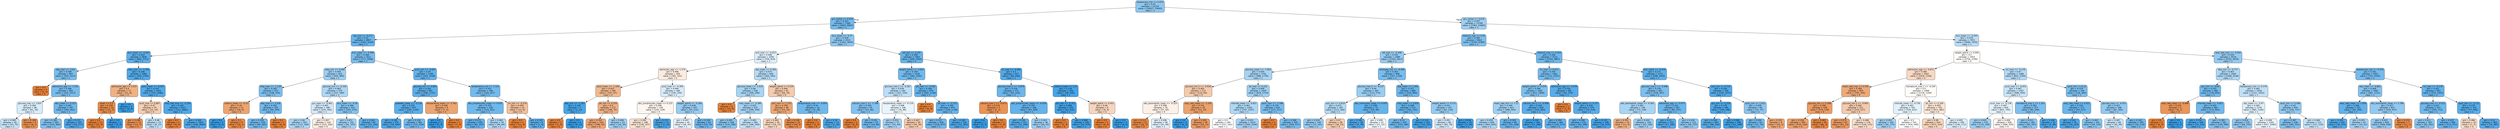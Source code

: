 digraph Tree {
node [shape=box, style="filled, rounded", color="black", fontname="helvetica"] ;
edge [fontname="helvetica"] ;
0 [label="baseexcess_min <= 0.073\ngini = 0.42\nsamples = 21154\nvalue = [10027, 23463]\nclass = 1", fillcolor="#8ec7f0"] ;
1 [label="gcs_verbal <= 0.618\ngini = 0.352\nsamples = 7360\nvalue = [2664, 9003]\nclass = 1", fillcolor="#74baed"] ;
0 -> 1 [labeldistance=2.5, labelangle=45, headlabel="True"] ;
2 [label="sbp_min <= -0.271\ngini = 0.31\nsamples = 4847\nvalue = [1462, 6169]\nclass = 1", fillcolor="#68b4eb"] ;
1 -> 2 ;
3 [label="bun_mean <= -0.443\ngini = 0.263\nsamples = 2836\nvalue = [685, 3721]\nclass = 1", fillcolor="#5dafea"] ;
2 -> 3 ;
4 [label="sbp_max <= -2.62\ngini = 0.369\nsamples = 867\nvalue = [329, 1017]\nclass = 1", fillcolor="#79bded"] ;
3 -> 4 ;
5 [label="gini = 0.0\nsamples = 4\nvalue = [5, 0]\nclass = 0", fillcolor="#e58139"] ;
4 -> 5 ;
6 [label="admission_age <= -1.551\ngini = 0.366\nsamples = 863\nvalue = [324, 1017]\nclass = 1", fillcolor="#78bced"] ;
4 -> 6 ;
7 [label="glucose_max <= 1.825\ngini = 0.494\nsamples = 96\nvalue = [61, 76]\nclass = 1", fillcolor="#d8ecfa"] ;
6 -> 7 ;
8 [label="gini = 0.485\nsamples = 92\nvalue = [53, 75]\nclass = 1", fillcolor="#c5e2f7"] ;
7 -> 8 ;
9 [label="gini = 0.198\nsamples = 4\nvalue = [8, 1]\nclass = 0", fillcolor="#e89152"] ;
7 -> 9 ;
10 [label="wbc_mean <= 0.313\ngini = 0.341\nsamples = 767\nvalue = [263, 941]\nclass = 1", fillcolor="#70b8ec"] ;
6 -> 10 ;
11 [label="gini = 0.385\nsamples = 560\nvalue = [234, 664]\nclass = 1", fillcolor="#7fc0ee"] ;
10 -> 11 ;
12 [label="gini = 0.172\nsamples = 207\nvalue = [29, 277]\nclass = 1", fillcolor="#4ea7e8"] ;
10 -> 12 ;
13 [label="mbp_max <= -1.546\ngini = 0.206\nsamples = 1969\nvalue = [356, 2704]\nclass = 1", fillcolor="#53aae8"] ;
3 -> 13 ;
14 [label="admission_age <= 1.537\ngini = 0.4\nsamples = 17\nvalue = [21, 8]\nclass = 0", fillcolor="#efb184"] ;
13 -> 14 ;
15 [label="asian <= 0.5\ngini = 0.159\nsamples = 14\nvalue = [21, 2]\nclass = 0", fillcolor="#e78d4c"] ;
14 -> 15 ;
16 [label="gini = 0.0\nsamples = 13\nvalue = [21, 0]\nclass = 0", fillcolor="#e58139"] ;
15 -> 16 ;
17 [label="gini = 0.0\nsamples = 1\nvalue = [0, 2]\nclass = 1", fillcolor="#399de5"] ;
15 -> 17 ;
18 [label="gini = 0.0\nsamples = 3\nvalue = [0, 6]\nclass = 1", fillcolor="#399de5"] ;
14 -> 18 ;
19 [label="spo2_mean <= -6.957\ngini = 0.197\nsamples = 1952\nvalue = [335, 2696]\nclass = 1", fillcolor="#52a9e8"] ;
13 -> 19 ;
20 [label="pco2_max <= 0.887\ngini = 0.47\nsamples = 25\nvalue = [23, 14]\nclass = 0", fillcolor="#f5ceb2"] ;
19 -> 20 ;
21 [label="gini = 0.208\nsamples = 12\nvalue = [15, 2]\nclass = 0", fillcolor="#e89253"] ;
20 -> 21 ;
22 [label="gini = 0.48\nsamples = 13\nvalue = [8, 12]\nclass = 1", fillcolor="#bddef6"] ;
20 -> 22 ;
23 [label="resp_rate_max <= -2.229\ngini = 0.187\nsamples = 1927\nvalue = [312, 2682]\nclass = 1", fillcolor="#50a8e8"] ;
19 -> 23 ;
24 [label="gini = 0.0\nsamples = 2\nvalue = [6, 0]\nclass = 0", fillcolor="#e58139"] ;
23 -> 24 ;
25 [label="gini = 0.184\nsamples = 1925\nvalue = [306, 2682]\nclass = 1", fillcolor="#50a8e8"] ;
23 -> 25 ;
26 [label="bun_mean <= -0.394\ngini = 0.366\nsamples = 2011\nvalue = [777, 2448]\nclass = 1", fillcolor="#78bced"] ;
2 -> 26 ;
27 [label="mbp_min <= 0.089\ngini = 0.444\nsamples = 822\nvalue = [445, 890]\nclass = 1", fillcolor="#9ccef2"] ;
26 -> 27 ;
28 [label="mbp_max <= -1.134\ngini = 0.383\nsamples = 252\nvalue = [108, 310]\nclass = 1", fillcolor="#7ebfee"] ;
27 -> 28 ;
29 [label="sodium_mean <= -0.23\ngini = 0.34\nsamples = 11\nvalue = [18, 5]\nclass = 0", fillcolor="#eca470"] ;
28 -> 29 ;
30 [label="gini = 0.0\nsamples = 2\nvalue = [0, 4]\nclass = 1", fillcolor="#399de5"] ;
29 -> 30 ;
31 [label="gini = 0.1\nsamples = 9\nvalue = [18, 1]\nclass = 0", fillcolor="#e68844"] ;
29 -> 31 ;
32 [label="dbp_max <= 3.536\ngini = 0.352\nsamples = 241\nvalue = [90, 305]\nclass = 1", fillcolor="#73baed"] ;
28 -> 32 ;
33 [label="gini = 0.339\nsamples = 239\nvalue = [84, 305]\nclass = 1", fillcolor="#70b8ec"] ;
32 -> 33 ;
34 [label="gini = 0.0\nsamples = 2\nvalue = [6, 0]\nclass = 0", fillcolor="#e58139"] ;
32 -> 34 ;
35 [label="glucose_min <= -0.105\ngini = 0.465\nsamples = 570\nvalue = [337, 580]\nclass = 1", fillcolor="#acd6f4"] ;
27 -> 35 ;
36 [label="gcs_eyes <= -0.461\ngini = 0.491\nsamples = 348\nvalue = [234, 305]\nclass = 1", fillcolor="#d1e8f9"] ;
35 -> 36 ;
37 [label="gini = 0.46\nsamples = 205\nvalue = [112, 200]\nclass = 1", fillcolor="#a8d4f4"] ;
36 -> 37 ;
38 [label="gini = 0.497\nsamples = 143\nvalue = [122, 105]\nclass = 0", fillcolor="#fbede3"] ;
36 -> 38 ;
39 [label="bun_mean <= -0.59\ngini = 0.396\nsamples = 222\nvalue = [103, 275]\nclass = 1", fillcolor="#83c2ef"] ;
35 -> 39 ;
40 [label="gini = 0.451\nsamples = 141\nvalue = [81, 155]\nclass = 1", fillcolor="#a0d0f3"] ;
39 -> 40 ;
41 [label="gini = 0.262\nsamples = 81\nvalue = [22, 120]\nclass = 1", fillcolor="#5dafea"] ;
39 -> 41 ;
42 [label="pco2_min <= -0.007\ngini = 0.29\nsamples = 1189\nvalue = [332, 1558]\nclass = 1", fillcolor="#63b2eb"] ;
26 -> 42 ;
43 [label="glucose_min <= 4.803\ngini = 0.261\nsamples = 841\nvalue = [206, 1131]\nclass = 1", fillcolor="#5dafea"] ;
42 -> 43 ;
44 [label="platelets_mean <= -0.218\ngini = 0.255\nsamples = 837\nvalue = [199, 1129]\nclass = 1", fillcolor="#5caeea"] ;
43 -> 44 ;
45 [label="gini = 0.182\nsamples = 475\nvalue = [78, 690]\nclass = 1", fillcolor="#4fa8e8"] ;
44 -> 45 ;
46 [label="gini = 0.339\nsamples = 362\nvalue = [121, 439]\nclass = 1", fillcolor="#70b8ec"] ;
44 -> 46 ;
47 [label="temperature_mean <= -2.762\ngini = 0.346\nsamples = 4\nvalue = [7, 2]\nclass = 0", fillcolor="#eca572"] ;
43 -> 47 ;
48 [label="gini = 0.0\nsamples = 1\nvalue = [0, 2]\nclass = 1", fillcolor="#399de5"] ;
47 -> 48 ;
49 [label="gini = 0.0\nsamples = 3\nvalue = [7, 0]\nclass = 0", fillcolor="#e58139"] ;
47 -> 49 ;
50 [label="temperature_min <= 1.313\ngini = 0.352\nsamples = 348\nvalue = [126, 427]\nclass = 1", fillcolor="#73baed"] ;
42 -> 50 ;
51 [label="abs_lymphocytes_mean <= 0.025\ngini = 0.335\nsamples = 338\nvalue = [114, 421]\nclass = 1", fillcolor="#6fb8ec"] ;
50 -> 51 ;
52 [label="gini = 0.271\nsamples = 259\nvalue = [65, 337]\nclass = 1", fillcolor="#5fb0ea"] ;
51 -> 52 ;
53 [label="gini = 0.465\nsamples = 79\nvalue = [49, 84]\nclass = 1", fillcolor="#acd6f4"] ;
51 -> 53 ;
54 [label="inr_min <= -0.276\ngini = 0.444\nsamples = 10\nvalue = [12, 6]\nclass = 0", fillcolor="#f2c09c"] ;
50 -> 54 ;
55 [label="gini = 0.0\nsamples = 4\nvalue = [11, 0]\nclass = 0", fillcolor="#e58139"] ;
54 -> 55 ;
56 [label="gini = 0.245\nsamples = 6\nvalue = [1, 6]\nclass = 1", fillcolor="#5aade9"] ;
54 -> 56 ;
57 [label="bun_mean <= -0.37\ngini = 0.418\nsamples = 2513\nvalue = [1202, 2834]\nclass = 1", fillcolor="#8dc7f0"] ;
1 -> 57 ;
58 [label="po2_max <= -0.023\ngini = 0.496\nsamples = 1050\nvalue = [756, 914]\nclass = 1", fillcolor="#ddeefb"] ;
57 -> 58 ;
59 [label="admission_age <= -1.274\ngini = 0.496\nsamples = 450\nvalue = [392, 331]\nclass = 0", fillcolor="#fbebe0"] ;
58 -> 59 ;
60 [label="spo2_mean <= -1.194\ngini = 0.425\nsamples = 184\nvalue = [197, 87]\nclass = 0", fillcolor="#f0b990"] ;
59 -> 60 ;
61 [label="dbp_min <= -1.103\ngini = 0.142\nsamples = 7\nvalue = [1, 12]\nclass = 1", fillcolor="#49a5e7"] ;
60 -> 61 ;
62 [label="gini = 0.0\nsamples = 1\nvalue = [1, 0]\nclass = 0", fillcolor="#e58139"] ;
61 -> 62 ;
63 [label="gini = 0.0\nsamples = 6\nvalue = [0, 12]\nclass = 1", fillcolor="#399de5"] ;
61 -> 63 ;
64 [label="ptt_min <= 0.254\ngini = 0.4\nsamples = 177\nvalue = [196, 75]\nclass = 0", fillcolor="#efb185"] ;
60 -> 64 ;
65 [label="gini = 0.352\nsamples = 154\nvalue = [186, 55]\nclass = 0", fillcolor="#eda674"] ;
64 -> 65 ;
66 [label="gini = 0.444\nsamples = 23\nvalue = [10, 20]\nclass = 1", fillcolor="#9ccef2"] ;
64 -> 66 ;
67 [label="pco2_max <= -0.394\ngini = 0.494\nsamples = 266\nvalue = [195, 244]\nclass = 1", fillcolor="#d7ebfa"] ;
59 -> 67 ;
68 [label="abs_lymphocytes_mean <= 0.125\ngini = 0.499\nsamples = 159\nvalue = [140, 129]\nclass = 0", fillcolor="#fdf5ef"] ;
67 -> 68 ;
69 [label="gini = 0.492\nsamples = 148\nvalue = [138, 107]\nclass = 0", fillcolor="#f9e3d3"] ;
68 -> 69 ;
70 [label="gini = 0.153\nsamples = 11\nvalue = [2, 22]\nclass = 1", fillcolor="#4ba6e7"] ;
68 -> 70 ;
71 [label="weight_admit <= -0.184\ngini = 0.438\nsamples = 107\nvalue = [55, 115]\nclass = 1", fillcolor="#98ccf1"] ;
67 -> 71 ;
72 [label="gini = 0.497\nsamples = 45\nvalue = [36, 42]\nclass = 1", fillcolor="#e3f1fb"] ;
71 -> 72 ;
73 [label="gini = 0.328\nsamples = 62\nvalue = [19, 73]\nclass = 1", fillcolor="#6db7ec"] ;
71 -> 73 ;
74 [label="sbp_mean <= 0.364\ngini = 0.473\nsamples = 600\nvalue = [364, 583]\nclass = 1", fillcolor="#b5daf5"] ;
58 -> 74 ;
75 [label="glucose_mean <= -1.033\ngini = 0.46\nsamples = 538\nvalue = [306, 549]\nclass = 1", fillcolor="#a7d4f3"] ;
74 -> 75 ;
76 [label="gini = 0.0\nsamples = 6\nvalue = [10, 0]\nclass = 0", fillcolor="#e58139"] ;
75 -> 76 ;
77 [label="mbp_mean <= -0.389\ngini = 0.455\nsamples = 532\nvalue = [296, 549]\nclass = 1", fillcolor="#a4d2f3"] ;
75 -> 77 ;
78 [label="gini = 0.405\nsamples = 248\nvalue = [110, 280]\nclass = 1", fillcolor="#87c4ef"] ;
77 -> 78 ;
79 [label="gini = 0.483\nsamples = 284\nvalue = [186, 269]\nclass = 1", fillcolor="#c2e1f7"] ;
77 -> 79 ;
80 [label="weight_admit <= 0.524\ngini = 0.466\nsamples = 62\nvalue = [58, 34]\nclass = 0", fillcolor="#f4cbad"] ;
74 -> 80 ;
81 [label="po2_max <= 1.155\ngini = 0.356\nsamples = 48\nvalue = [53, 16]\nclass = 0", fillcolor="#eda775"] ;
80 -> 81 ;
82 [label="gini = 0.482\nsamples = 26\nvalue = [19, 13]\nclass = 0", fillcolor="#f7d7c0"] ;
81 -> 82 ;
83 [label="gini = 0.149\nsamples = 22\nvalue = [34, 3]\nclass = 0", fillcolor="#e78c4a"] ;
81 -> 83 ;
84 [label="temperature_max <= -0.693\ngini = 0.34\nsamples = 14\nvalue = [5, 18]\nclass = 1", fillcolor="#70b8ec"] ;
80 -> 84 ;
85 [label="gini = 0.0\nsamples = 1\nvalue = [3, 0]\nclass = 0", fillcolor="#e58139"] ;
84 -> 85 ;
86 [label="gini = 0.18\nsamples = 13\nvalue = [2, 18]\nclass = 1", fillcolor="#4fa8e8"] ;
84 -> 86 ;
87 [label="ptt_min <= 0.145\ngini = 0.306\nsamples = 1463\nvalue = [446, 1920]\nclass = 1", fillcolor="#67b4eb"] ;
57 -> 87 ;
88 [label="weight_admit <= -0.824\ngini = 0.344\nsamples = 1036\nvalue = [366, 1292]\nclass = 1", fillcolor="#71b9ec"] ;
87 -> 88 ;
89 [label="glucose_max.2 <= -0.281\ngini = 0.478\nsamples = 160\nvalue = [101, 154]\nclass = 1", fillcolor="#bbddf6"] ;
88 -> 89 ;
90 [label="calcium_max.1 <= -1.768\ngini = 0.393\nsamples = 54\nvalue = [25, 68]\nclass = 1", fillcolor="#82c1ef"] ;
89 -> 90 ;
91 [label="gini = 0.0\nsamples = 2\nvalue = [6, 0]\nclass = 0", fillcolor="#e58139"] ;
90 -> 91 ;
92 [label="gini = 0.341\nsamples = 52\nvalue = [19, 68]\nclass = 1", fillcolor="#70b8ec"] ;
90 -> 92 ;
93 [label="temperature_mean <= -0.119\ngini = 0.498\nsamples = 106\nvalue = [76, 86]\nclass = 1", fillcolor="#e8f4fc"] ;
89 -> 93 ;
94 [label="gini = 0.454\nsamples = 57\nvalue = [32, 60]\nclass = 1", fillcolor="#a3d1f3"] ;
93 -> 94 ;
95 [label="gini = 0.467\nsamples = 49\nvalue = [44, 26]\nclass = 0", fillcolor="#f4cbae"] ;
93 -> 95 ;
96 [label="ph_max <= -5.764\ngini = 0.306\nsamples = 876\nvalue = [265, 1138]\nclass = 1", fillcolor="#67b4eb"] ;
88 -> 96 ;
97 [label="gini = 0.0\nsamples = 2\nvalue = [6, 0]\nclass = 0", fillcolor="#e58139"] ;
96 -> 97 ;
98 [label="ptt_max <= -0.232\ngini = 0.302\nsamples = 874\nvalue = [259, 1138]\nclass = 1", fillcolor="#66b3eb"] ;
96 -> 98 ;
99 [label="gini = 0.337\nsamples = 658\nvalue = [228, 837]\nclass = 1", fillcolor="#6fb8ec"] ;
98 -> 99 ;
100 [label="gini = 0.169\nsamples = 216\nvalue = [31, 301]\nclass = 1", fillcolor="#4da7e8"] ;
98 -> 100 ;
101 [label="inr_max <= -0.083\ngini = 0.2\nsamples = 427\nvalue = [80, 628]\nclass = 1", fillcolor="#52a9e8"] ;
87 -> 101 ;
102 [label="glucose_max.2 <= -0.879\ngini = 0.318\nsamples = 171\nvalue = [52, 210]\nclass = 1", fillcolor="#6ab5eb"] ;
101 -> 102 ;
103 [label="calcium_max.1 <= -0.673\ngini = 0.219\nsamples = 3\nvalue = [7, 1]\nclass = 0", fillcolor="#e99355"] ;
102 -> 103 ;
104 [label="gini = 0.0\nsamples = 1\nvalue = [0, 1]\nclass = 1", fillcolor="#399de5"] ;
103 -> 104 ;
105 [label="gini = 0.0\nsamples = 2\nvalue = [7, 0]\nclass = 0", fillcolor="#e58139"] ;
103 -> 105 ;
106 [label="abs_lymphocytes_mean <= -0.029\ngini = 0.292\nsamples = 168\nvalue = [45, 209]\nclass = 1", fillcolor="#64b2eb"] ;
102 -> 106 ;
107 [label="gini = 0.226\nsamples = 132\nvalue = [25, 168]\nclass = 1", fillcolor="#56ace9"] ;
106 -> 107 ;
108 [label="gini = 0.441\nsamples = 36\nvalue = [20, 41]\nclass = 1", fillcolor="#9acdf2"] ;
106 -> 108 ;
109 [label="sodium_mean <= 1.27\ngini = 0.118\nsamples = 256\nvalue = [28, 418]\nclass = 1", fillcolor="#46a4e7"] ;
101 -> 109 ;
110 [label="ptt_max <= -0.311\ngini = 0.096\nsamples = 250\nvalue = [22, 414]\nclass = 1", fillcolor="#44a2e6"] ;
109 -> 110 ;
111 [label="gini = 0.0\nsamples = 1\nvalue = [2, 0]\nclass = 0", fillcolor="#e58139"] ;
110 -> 111 ;
112 [label="gini = 0.088\nsamples = 249\nvalue = [20, 414]\nclass = 1", fillcolor="#43a2e6"] ;
110 -> 112 ;
113 [label="weight_admit <= 0.451\ngini = 0.48\nsamples = 6\nvalue = [6, 4]\nclass = 0", fillcolor="#f6d5bd"] ;
109 -> 113 ;
114 [label="gini = 0.0\nsamples = 3\nvalue = [6, 0]\nclass = 0", fillcolor="#e58139"] ;
113 -> 114 ;
115 [label="gini = 0.0\nsamples = 3\nvalue = [0, 4]\nclass = 1", fillcolor="#399de5"] ;
113 -> 115 ;
116 [label="gcs_verbal <= 0.618\ngini = 0.447\nsamples = 13794\nvalue = [7363, 14460]\nclass = 1", fillcolor="#9ecff2"] ;
0 -> 116 [labeldistance=2.5, labelangle=-45, headlabel="False"] ;
117 [label="totalco2_max <= 0.02\ngini = 0.383\nsamples = 5822\nvalue = [2355, 6784]\nclass = 1", fillcolor="#7ebfee"] ;
116 -> 117 ;
118 [label="ptt_max <= -0.348\ngini = 0.432\nsamples = 2689\nvalue = [1345, 2917]\nclass = 1", fillcolor="#94caf1"] ;
117 -> 118 ;
119 [label="glucose_mean <= -1.062\ngini = 0.459\nsamples = 1741\nvalue = [988, 1778]\nclass = 1", fillcolor="#a7d3f3"] ;
118 -> 119 ;
120 [label="glucose_min.2 <= -0.918\ngini = 0.465\nsamples = 112\nvalue = [110, 64]\nclass = 0", fillcolor="#f4caac"] ;
119 -> 120 ;
121 [label="abs_eosinophils_mean <= -0.323\ngini = 0.498\nsamples = 70\nvalue = [57, 50]\nclass = 0", fillcolor="#fcf0e7"] ;
120 -> 121 ;
122 [label="gini = 0.111\nsamples = 12\nvalue = [16, 1]\nclass = 0", fillcolor="#e78945"] ;
121 -> 122 ;
123 [label="gini = 0.496\nsamples = 58\nvalue = [41, 49]\nclass = 1", fillcolor="#dfeffb"] ;
121 -> 123 ;
124 [label="resp_rate_mean <= -1.245\ngini = 0.331\nsamples = 42\nvalue = [53, 14]\nclass = 0", fillcolor="#eca26d"] ;
120 -> 124 ;
125 [label="gini = 0.0\nsamples = 3\nvalue = [0, 3]\nclass = 1", fillcolor="#399de5"] ;
124 -> 125 ;
126 [label="gini = 0.285\nsamples = 39\nvalue = [53, 11]\nclass = 0", fillcolor="#ea9b62"] ;
124 -> 126 ;
127 [label="ph_max <= 0.152\ngini = 0.448\nsamples = 1629\nvalue = [878, 1714]\nclass = 1", fillcolor="#9ecff2"] ;
119 -> 127 ;
128 [label="chloride_mean <= -0.821\ngini = 0.467\nsamples = 1204\nvalue = [707, 1197]\nclass = 1", fillcolor="#aed7f4"] ;
127 -> 128 ;
129 [label="gini = 0.5\nsamples = 190\nvalue = [157, 161]\nclass = 1", fillcolor="#fafdfe"] ;
128 -> 129 ;
130 [label="gini = 0.453\nsamples = 1014\nvalue = [550, 1036]\nclass = 1", fillcolor="#a2d1f3"] ;
128 -> 130 ;
131 [label="spo2_max <= -2.188\ngini = 0.374\nsamples = 425\nvalue = [171, 517]\nclass = 1", fillcolor="#7abdee"] ;
127 -> 131 ;
132 [label="gini = 0.0\nsamples = 5\nvalue = [7, 0]\nclass = 0", fillcolor="#e58139"] ;
131 -> 132 ;
133 [label="gini = 0.366\nsamples = 420\nvalue = [164, 517]\nclass = 1", fillcolor="#78bced"] ;
131 -> 133 ;
134 [label="aniongap_min <= -0.409\ngini = 0.363\nsamples = 948\nvalue = [357, 1139]\nclass = 1", fillcolor="#77bced"] ;
118 -> 134 ;
135 [label="glucose_max.2 <= -0.127\ngini = 0.44\nsamples = 260\nvalue = [133, 274]\nclass = 1", fillcolor="#99cdf2"] ;
134 -> 135 ;
136 [label="po2_min <= 0.819\ngini = 0.471\nsamples = 187\nvalue = [113, 184]\nclass = 1", fillcolor="#b3d9f5"] ;
135 -> 136 ;
137 [label="gini = 0.434\nsamples = 149\nvalue = [75, 161]\nclass = 1", fillcolor="#95cbf1"] ;
136 -> 137 ;
138 [label="gini = 0.47\nsamples = 38\nvalue = [38, 23]\nclass = 0", fillcolor="#f5cdb1"] ;
136 -> 138 ;
139 [label="abs_monocytes_mean <= 0.055\ngini = 0.298\nsamples = 73\nvalue = [20, 90]\nclass = 1", fillcolor="#65b3eb"] ;
135 -> 139 ;
140 [label="gini = 0.185\nsamples = 58\nvalue = [9, 78]\nclass = 1", fillcolor="#50a8e8"] ;
139 -> 140 ;
141 [label="gini = 0.499\nsamples = 15\nvalue = [11, 12]\nclass = 1", fillcolor="#eff7fd"] ;
139 -> 141 ;
142 [label="sbp_mean <= 1.491\ngini = 0.327\nsamples = 688\nvalue = [224, 865]\nclass = 1", fillcolor="#6cb6ec"] ;
134 -> 142 ;
143 [label="mbp_mean <= 0.836\ngini = 0.298\nsamples = 573\nvalue = [163, 732]\nclass = 1", fillcolor="#65b3eb"] ;
142 -> 143 ;
144 [label="gini = 0.33\nsamples = 470\nvalue = [153, 580]\nclass = 1", fillcolor="#6db7ec"] ;
143 -> 144 ;
145 [label="gini = 0.116\nsamples = 103\nvalue = [10, 152]\nclass = 1", fillcolor="#46a3e7"] ;
143 -> 145 ;
146 [label="weight_admit <= 0.231\ngini = 0.431\nsamples = 115\nvalue = [61, 133]\nclass = 1", fillcolor="#94caf1"] ;
142 -> 146 ;
147 [label="gini = 0.491\nsamples = 80\nvalue = [60, 79]\nclass = 1", fillcolor="#cfe7f9"] ;
146 -> 147 ;
148 [label="gini = 0.036\nsamples = 35\nvalue = [1, 54]\nclass = 1", fillcolor="#3d9fe5"] ;
146 -> 148 ;
149 [label="totalco2_max <= 0.916\ngini = 0.328\nsamples = 3133\nvalue = [1010, 3867]\nclass = 1", fillcolor="#6db7ec"] ;
117 -> 149 ;
150 [label="inr_max <= 0.012\ngini = 0.359\nsamples = 1962\nvalue = [712, 2325]\nclass = 1", fillcolor="#76bbed"] ;
149 -> 150 ;
151 [label="weight_admit <= 0.079\ngini = 0.384\nsamples = 1581\nvalue = [631, 1806]\nclass = 1", fillcolor="#7ebfee"] ;
150 -> 151 ;
152 [label="heart_rate_min <= 1.12\ngini = 0.449\nsamples = 923\nvalue = [488, 943]\nclass = 1", fillcolor="#9fd0f2"] ;
151 -> 152 ;
153 [label="gini = 0.459\nsamples = 839\nvalue = [463, 835]\nclass = 1", fillcolor="#a7d3f3"] ;
152 -> 153 ;
154 [label="gini = 0.305\nsamples = 84\nvalue = [25, 108]\nclass = 1", fillcolor="#67b4eb"] ;
152 -> 154 ;
155 [label="calcium_min.1 <= -0.099\ngini = 0.244\nsamples = 658\nvalue = [143, 863]\nclass = 1", fillcolor="#5aade9"] ;
151 -> 155 ;
156 [label="gini = 0.106\nsamples = 194\nvalue = [17, 286]\nclass = 1", fillcolor="#45a3e7"] ;
155 -> 156 ;
157 [label="gini = 0.294\nsamples = 464\nvalue = [126, 577]\nclass = 1", fillcolor="#64b2eb"] ;
155 -> 157 ;
158 [label="admission_age <= -2.479\ngini = 0.234\nsamples = 381\nvalue = [81, 519]\nclass = 1", fillcolor="#58ace9"] ;
150 -> 158 ;
159 [label="gini = 0.0\nsamples = 2\nvalue = [2, 0]\nclass = 0", fillcolor="#e58139"] ;
158 -> 159 ;
160 [label="weight_admit <= 0.157\ngini = 0.229\nsamples = 379\nvalue = [79, 519]\nclass = 1", fillcolor="#57ace9"] ;
158 -> 160 ;
161 [label="gini = 0.289\nsamples = 231\nvalue = [63, 296]\nclass = 1", fillcolor="#63b2eb"] ;
160 -> 161 ;
162 [label="gini = 0.125\nsamples = 148\nvalue = [16, 223]\nclass = 1", fillcolor="#47a4e7"] ;
160 -> 162 ;
163 [label="bun_mean <= -0.419\ngini = 0.271\nsamples = 1171\nvalue = [298, 1542]\nclass = 1", fillcolor="#5fb0ea"] ;
149 -> 163 ;
164 [label="glucose_max.2 <= -0.498\ngini = 0.378\nsamples = 403\nvalue = [158, 467]\nclass = 1", fillcolor="#7cbeee"] ;
163 -> 164 ;
165 [label="abs_eosinophils_mean <= -0.361\ngini = 0.461\nsamples = 136\nvalue = [73, 130]\nclass = 1", fillcolor="#a8d4f4"] ;
164 -> 165 ;
166 [label="gini = 0.391\nsamples = 10\nvalue = [11, 4]\nclass = 0", fillcolor="#eeaf81"] ;
165 -> 166 ;
167 [label="gini = 0.442\nsamples = 126\nvalue = [62, 126]\nclass = 1", fillcolor="#9acdf2"] ;
165 -> 167 ;
168 [label="admission_age <= -0.077\ngini = 0.322\nsamples = 267\nvalue = [85, 337]\nclass = 1", fillcolor="#6bb6ec"] ;
164 -> 168 ;
169 [label="gini = 0.21\nsamples = 152\nvalue = [27, 200]\nclass = 1", fillcolor="#54aae9"] ;
168 -> 169 ;
170 [label="gini = 0.418\nsamples = 115\nvalue = [58, 137]\nclass = 1", fillcolor="#8dc6f0"] ;
168 -> 170 ;
171 [label="po2_min <= 0.719\ngini = 0.204\nsamples = 768\nvalue = [140, 1075]\nclass = 1", fillcolor="#53aae8"] ;
163 -> 171 ;
172 [label="gcs_min <= 0.318\ngini = 0.178\nsamples = 699\nvalue = [109, 998]\nclass = 1", fillcolor="#4fa8e8"] ;
171 -> 172 ;
173 [label="gini = 0.238\nsamples = 403\nvalue = [88, 550]\nclass = 1", fillcolor="#59ade9"] ;
172 -> 173 ;
174 [label="gini = 0.086\nsamples = 296\nvalue = [21, 448]\nclass = 1", fillcolor="#42a2e6"] ;
172 -> 174 ;
175 [label="spo2_min <= 1.012\ngini = 0.409\nsamples = 69\nvalue = [31, 77]\nclass = 1", fillcolor="#89c4ef"] ;
171 -> 175 ;
176 [label="gini = 0.344\nsamples = 63\nvalue = [21, 74]\nclass = 1", fillcolor="#71b9ec"] ;
175 -> 176 ;
177 [label="gini = 0.355\nsamples = 6\nvalue = [10, 3]\nclass = 0", fillcolor="#eda774"] ;
175 -> 177 ;
178 [label="bun_mean <= -0.443\ngini = 0.478\nsamples = 7972\nvalue = [5008, 7676]\nclass = 1", fillcolor="#baddf6"] ;
116 -> 178 ;
179 [label="weight_admit <= 0.049\ngini = 0.5\nsamples = 3453\nvalue = [2756, 2706]\nclass = 0", fillcolor="#fffdfb"] ;
178 -> 179 ;
180 [label="admission_age <= -0.872\ngini = 0.485\nsamples = 2067\nvalue = [1934, 1356]\nclass = 0", fillcolor="#f7d9c4"] ;
179 -> 180 ;
181 [label="heart_rate_max <= 0.593\ngini = 0.368\nsamples = 659\nvalue = [795, 256]\nclass = 0", fillcolor="#edaa79"] ;
180 -> 181 ;
182 [label="glucose_min <= 0.598\ngini = 0.299\nsamples = 438\nvalue = [576, 129]\nclass = 0", fillcolor="#eb9d65"] ;
181 -> 182 ;
183 [label="gini = 0.318\nsamples = 393\nvalue = [510, 126]\nclass = 0", fillcolor="#eba06a"] ;
182 -> 183 ;
184 [label="gini = 0.083\nsamples = 45\nvalue = [66, 3]\nclass = 0", fillcolor="#e68742"] ;
182 -> 184 ;
185 [label="glucose_min.2 <= -0.845\ngini = 0.465\nsamples = 221\nvalue = [219, 127]\nclass = 0", fillcolor="#f4caac"] ;
181 -> 185 ;
186 [label="gini = 0.275\nsamples = 43\nvalue = [61, 12]\nclass = 0", fillcolor="#ea9a60"] ;
185 -> 186 ;
187 [label="gini = 0.488\nsamples = 178\nvalue = [158, 115]\nclass = 0", fillcolor="#f8ddc9"] ;
185 -> 187 ;
188 [label="hematocrit_max.1 <= -0.104\ngini = 0.5\nsamples = 1408\nvalue = [1139, 1100]\nclass = 0", fillcolor="#fefbf8"] ;
180 -> 188 ;
189 [label="chloride_mean <= -0.736\ngini = 0.497\nsamples = 705\nvalue = [526, 615]\nclass = 1", fillcolor="#e2f1fb"] ;
188 -> 189 ;
190 [label="gini = 0.452\nsamples = 164\nvalue = [92, 175]\nclass = 1", fillcolor="#a1d1f3"] ;
189 -> 190 ;
191 [label="gini = 0.5\nsamples = 541\nvalue = [434, 440]\nclass = 1", fillcolor="#fcfeff"] ;
189 -> 191 ;
192 [label="ph_min <= 0.166\ngini = 0.493\nsamples = 703\nvalue = [613, 485]\nclass = 0", fillcolor="#fae5d6"] ;
188 -> 192 ;
193 [label="gini = 0.48\nsamples = 504\nvalue = [473, 314]\nclass = 0", fillcolor="#f6d5bc"] ;
192 -> 193 ;
194 [label="gini = 0.495\nsamples = 199\nvalue = [140, 171]\nclass = 1", fillcolor="#dbedfa"] ;
192 -> 194 ;
195 [label="inr_max <= -0.178\ngini = 0.47\nsamples = 1386\nvalue = [822, 1350]\nclass = 1", fillcolor="#b2d9f5"] ;
179 -> 195 ;
196 [label="pco2_max <= -0.052\ngini = 0.487\nsamples = 1047\nvalue = [686, 950]\nclass = 1", fillcolor="#c8e4f8"] ;
195 -> 196 ;
197 [label="pco2_max <= -0.138\ngini = 0.497\nsamples = 830\nvalue = [601, 704]\nclass = 1", fillcolor="#e2f1fb"] ;
196 -> 197 ;
198 [label="gini = 0.445\nsamples = 270\nvalue = [135, 269]\nclass = 1", fillcolor="#9ccef2"] ;
197 -> 198 ;
199 [label="gini = 0.499\nsamples = 560\nvalue = [466, 435]\nclass = 0", fillcolor="#fdf7f2"] ;
197 -> 199 ;
200 [label="hematocrit_max.1 <= 1.161\ngini = 0.382\nsamples = 217\nvalue = [85, 246]\nclass = 1", fillcolor="#7dbfee"] ;
196 -> 200 ;
201 [label="gini = 0.411\nsamples = 185\nvalue = [80, 197]\nclass = 1", fillcolor="#89c5f0"] ;
200 -> 201 ;
202 [label="gini = 0.168\nsamples = 32\nvalue = [5, 49]\nclass = 1", fillcolor="#4da7e8"] ;
200 -> 202 ;
203 [label="spo2_min <= 0.12\ngini = 0.379\nsamples = 339\nvalue = [136, 400]\nclass = 1", fillcolor="#7cbeee"] ;
195 -> 203 ;
204 [label="resp_rate_mean <= 0.021\ngini = 0.319\nsamples = 171\nvalue = [54, 217]\nclass = 1", fillcolor="#6ab5eb"] ;
203 -> 204 ;
205 [label="gini = 0.161\nsamples = 70\nvalue = [10, 103]\nclass = 1", fillcolor="#4ca7e8"] ;
204 -> 205 ;
206 [label="gini = 0.402\nsamples = 101\nvalue = [44, 114]\nclass = 1", fillcolor="#85c3ef"] ;
204 -> 206 ;
207 [label="glucose_max <= -0.433\ngini = 0.427\nsamples = 168\nvalue = [82, 183]\nclass = 1", fillcolor="#92c9f1"] ;
203 -> 207 ;
208 [label="gini = 0.487\nsamples = 68\nvalue = [50, 69]\nclass = 1", fillcolor="#c8e4f8"] ;
207 -> 208 ;
209 [label="gini = 0.342\nsamples = 100\nvalue = [32, 114]\nclass = 1", fillcolor="#71b9ec"] ;
207 -> 209 ;
210 [label="resp_rate_max <= -0.054\ngini = 0.429\nsamples = 4519\nvalue = [2252, 4970]\nclass = 1", fillcolor="#93c9f1"] ;
178 -> 210 ;
211 [label="dbp_min <= -0.777\ngini = 0.467\nsamples = 2494\nvalue = [1499, 2536]\nclass = 1", fillcolor="#aed7f4"] ;
210 -> 211 ;
212 [label="gcs_min <= -0.04\ngini = 0.352\nsamples = 468\nvalue = [178, 604]\nclass = 1", fillcolor="#73baed"] ;
211 -> 212 ;
213 [label="resp_rate_mean <= -0.489\ngini = 0.245\nsamples = 3\nvalue = [6, 1]\nclass = 0", fillcolor="#e9965a"] ;
212 -> 213 ;
214 [label="gini = 0.0\nsamples = 2\nvalue = [6, 0]\nclass = 0", fillcolor="#e58139"] ;
213 -> 214 ;
215 [label="gini = 0.0\nsamples = 1\nvalue = [0, 1]\nclass = 1", fillcolor="#399de5"] ;
213 -> 215 ;
216 [label="chloride_mean <= -0.821\ngini = 0.345\nsamples = 465\nvalue = [172, 603]\nclass = 1", fillcolor="#71b9ec"] ;
212 -> 216 ;
217 [label="gini = 0.152\nsamples = 104\nvalue = [14, 155]\nclass = 1", fillcolor="#4ba6e7"] ;
216 -> 217 ;
218 [label="gini = 0.385\nsamples = 361\nvalue = [158, 448]\nclass = 1", fillcolor="#7fc0ee"] ;
216 -> 218 ;
219 [label="baseexcess_min <= 0.276\ngini = 0.482\nsamples = 2026\nvalue = [1321, 1932]\nclass = 1", fillcolor="#c0e0f7"] ;
211 -> 219 ;
220 [label="sbp_mean <= -0.97\ngini = 0.495\nsamples = 1376\nvalue = [985, 1195]\nclass = 1", fillcolor="#dceefa"] ;
219 -> 220 ;
221 [label="gini = 0.424\nsamples = 135\nvalue = [68, 155]\nclass = 1", fillcolor="#90c8f0"] ;
220 -> 221 ;
222 [label="gini = 0.498\nsamples = 1241\nvalue = [917, 1040]\nclass = 1", fillcolor="#e8f3fc"] ;
220 -> 222 ;
223 [label="spo2_min <= 0.268\ngini = 0.43\nsamples = 650\nvalue = [336, 737]\nclass = 1", fillcolor="#93caf1"] ;
219 -> 223 ;
224 [label="gini = 0.387\nsamples = 438\nvalue = [185, 521]\nclass = 1", fillcolor="#7fc0ee"] ;
223 -> 224 ;
225 [label="gini = 0.484\nsamples = 212\nvalue = [151, 216]\nclass = 1", fillcolor="#c3e2f7"] ;
223 -> 225 ;
226 [label="baseexcess_min <= 0.276\ngini = 0.361\nsamples = 2025\nvalue = [753, 2434]\nclass = 1", fillcolor="#76bbed"] ;
210 -> 226 ;
227 [label="sbp_mean <= -0.861\ngini = 0.404\nsamples = 1082\nvalue = [481, 1231]\nclass = 1", fillcolor="#86c3ef"] ;
226 -> 227 ;
228 [label="resp_rate_mean <= 1.058\ngini = 0.288\nsamples = 225\nvalue = [62, 294]\nclass = 1", fillcolor="#63b2ea"] ;
227 -> 228 ;
229 [label="gini = 0.202\nsamples = 164\nvalue = [30, 233]\nclass = 1", fillcolor="#52aae8"] ;
228 -> 229 ;
230 [label="gini = 0.451\nsamples = 61\nvalue = [32, 61]\nclass = 1", fillcolor="#a1d0f3"] ;
228 -> 230 ;
231 [label="abs_eosinophils_mean <= 2.786\ngini = 0.427\nsamples = 857\nvalue = [419, 937]\nclass = 1", fillcolor="#92c9f1"] ;
227 -> 231 ;
232 [label="gini = 0.423\nsamples = 850\nvalue = [408, 936]\nclass = 1", fillcolor="#8fc8f0"] ;
231 -> 232 ;
233 [label="gini = 0.153\nsamples = 7\nvalue = [11, 1]\nclass = 0", fillcolor="#e78c4b"] ;
231 -> 233 ;
234 [label="inr_max <= -0.178\ngini = 0.301\nsamples = 943\nvalue = [272, 1203]\nclass = 1", fillcolor="#66b3eb"] ;
226 -> 234 ;
235 [label="glucose_max <= -0.522\ngini = 0.337\nsamples = 573\nvalue = [195, 713]\nclass = 1", fillcolor="#6fb8ec"] ;
234 -> 235 ;
236 [label="gini = 0.411\nsamples = 187\nvalue = [82, 202]\nclass = 1", fillcolor="#89c5f0"] ;
235 -> 236 ;
237 [label="gini = 0.297\nsamples = 386\nvalue = [113, 511]\nclass = 1", fillcolor="#65b3eb"] ;
235 -> 237 ;
238 [label="spo2_min <= -2.112\ngini = 0.235\nsamples = 370\nvalue = [77, 490]\nclass = 1", fillcolor="#58ace9"] ;
234 -> 238 ;
239 [label="gini = 0.486\nsamples = 10\nvalue = [7, 5]\nclass = 0", fillcolor="#f8dbc6"] ;
238 -> 239 ;
240 [label="gini = 0.22\nsamples = 360\nvalue = [70, 485]\nclass = 1", fillcolor="#56abe9"] ;
238 -> 240 ;
}